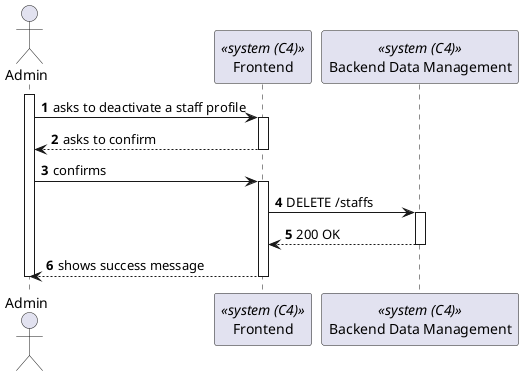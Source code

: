 @startuml process-view
autonumber

actor "Admin" as Admin
participant Frontend as "Frontend" <<system (C4)>>
participant BackendDataManagement as "Backend Data Management" <<system (C4)>>

activate Admin
    Admin -> Frontend : asks to deactivate a staff profile
    activate Frontend
        Frontend --> Admin : asks to confirm
    deactivate Frontend
    Admin -> Frontend : confirms
    activate Frontend
        Frontend-> BackendDataManagement : DELETE /staffs
        activate BackendDataManagement
            Frontend <-- BackendDataManagement : 200 OK
        deactivate BackendDataManagement
    Frontend --> Admin : shows success message
    deactivate Frontend
deactivate Admin

@enduml